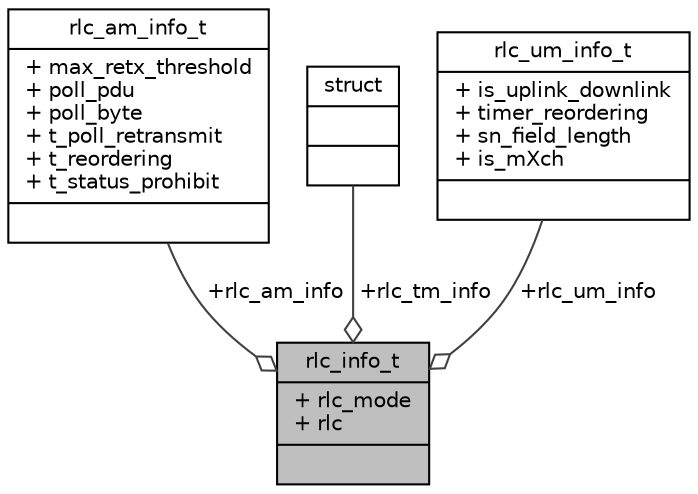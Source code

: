 digraph "rlc_info_t"
{
 // LATEX_PDF_SIZE
  edge [fontname="Helvetica",fontsize="10",labelfontname="Helvetica",labelfontsize="10"];
  node [fontname="Helvetica",fontsize="10",shape=record];
  Node1 [label="{rlc_info_t\n|+ rlc_mode\l+ rlc\l|}",height=0.2,width=0.4,color="black", fillcolor="grey75", style="filled", fontcolor="black",tooltip="Structure containing RLC protocol configuration parameters."];
  Node2 -> Node1 [color="grey25",fontsize="10",style="solid",label=" +rlc_am_info" ,arrowhead="odiamond",fontname="Helvetica"];
  Node2 [label="{rlc_am_info_t\n|+ max_retx_threshold\l+ poll_pdu\l+ poll_byte\l+ t_poll_retransmit\l+ t_reordering\l+ t_status_prohibit\l|}",height=0.2,width=0.4,color="black", fillcolor="white", style="filled",URL="$structrlc__am__info__t.html",tooltip="Structure containing RLC AM configuration parameters."];
  Node3 -> Node1 [color="grey25",fontsize="10",style="solid",label=" +rlc_tm_info" ,arrowhead="odiamond",fontname="Helvetica"];
  Node3 [label="{struct\n||}",height=0.2,width=0.4,color="black", fillcolor="white", style="filled",URL="$structstruct.html",tooltip="holds vehicle id and initial pointer to the head of the linked list in hastable"];
  Node4 -> Node1 [color="grey25",fontsize="10",style="solid",label=" +rlc_um_info" ,arrowhead="odiamond",fontname="Helvetica"];
  Node4 [label="{rlc_um_info_t\n|+ is_uplink_downlink\l+ timer_reordering\l+ sn_field_length\l+ is_mXch\l|}",height=0.2,width=0.4,color="black", fillcolor="white", style="filled",URL="$structrlc__um__info__t.html",tooltip=" "];
}
